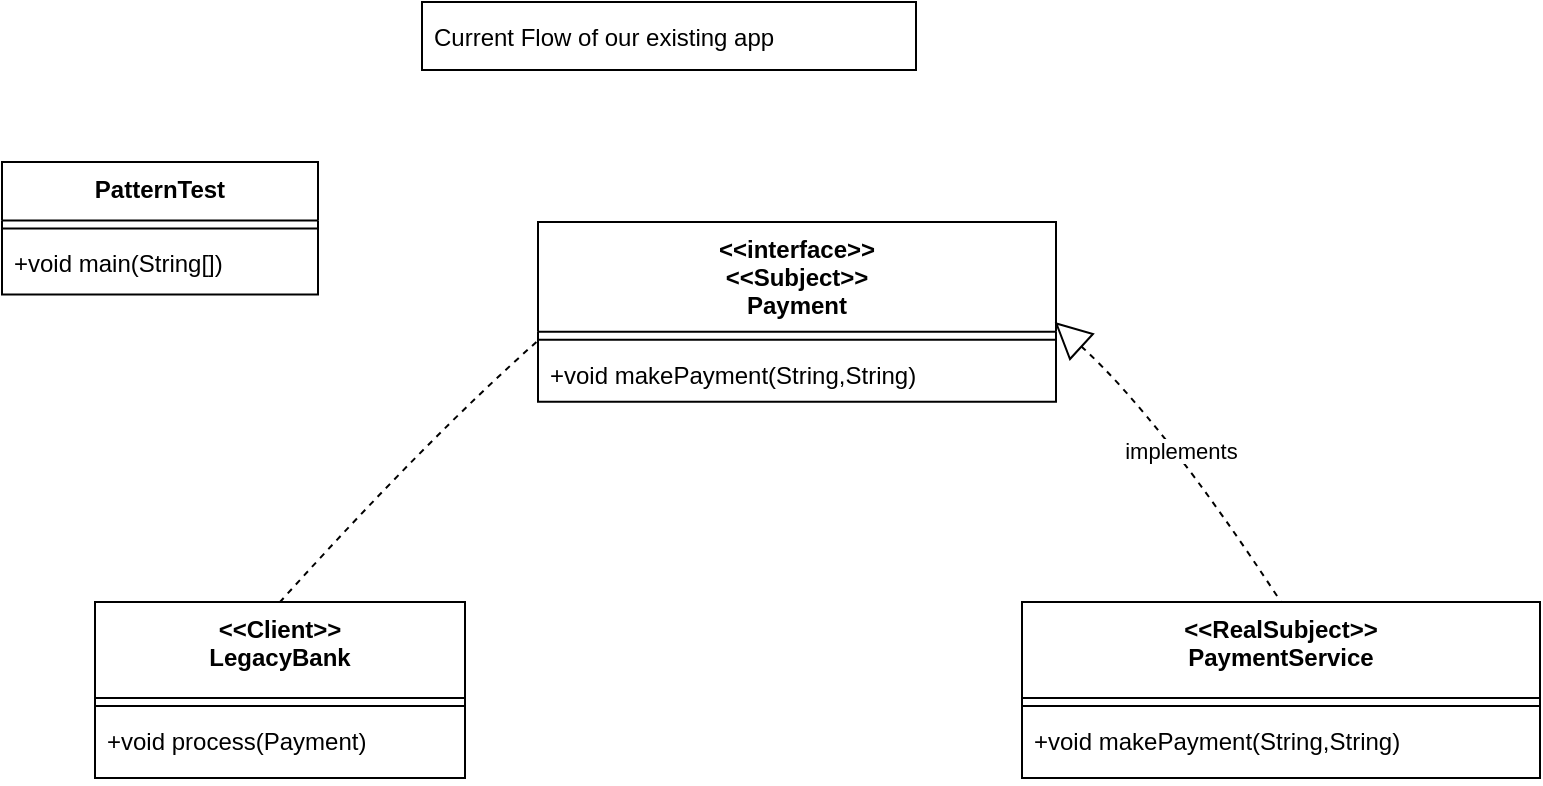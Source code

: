 <mxfile version="24.5.5" type="github">
  <diagram name="Page-1" id="CPZjo6AZPYOs9dmdvTmk">
    <mxGraphModel dx="1434" dy="707" grid="1" gridSize="10" guides="1" tooltips="1" connect="1" arrows="1" fold="1" page="1" pageScale="1" pageWidth="850" pageHeight="1100" math="0" shadow="0">
      <root>
        <mxCell id="0" />
        <mxCell id="1" parent="0" />
        <mxCell id="PAHaKMEjMDfKcpDdpYia-1" value="PatternTest" style="swimlane;fontStyle=1;align=center;verticalAlign=top;childLayout=stackLayout;horizontal=1;startSize=29.2;horizontalStack=0;resizeParent=1;resizeParentMax=0;resizeLast=0;collapsible=0;marginBottom=0;" vertex="1" parent="1">
          <mxGeometry x="70" y="140" width="158" height="66.2" as="geometry" />
        </mxCell>
        <mxCell id="PAHaKMEjMDfKcpDdpYia-2" style="line;strokeWidth=1;fillColor=none;align=left;verticalAlign=middle;spacingTop=-1;spacingLeft=3;spacingRight=3;rotatable=0;labelPosition=right;points=[];portConstraint=eastwest;strokeColor=inherit;" vertex="1" parent="PAHaKMEjMDfKcpDdpYia-1">
          <mxGeometry y="29.2" width="158" height="8" as="geometry" />
        </mxCell>
        <mxCell id="PAHaKMEjMDfKcpDdpYia-3" value="+void main(String[])" style="text;strokeColor=none;fillColor=none;align=left;verticalAlign=top;spacingLeft=4;spacingRight=4;overflow=hidden;rotatable=0;points=[[0,0.5],[1,0.5]];portConstraint=eastwest;" vertex="1" parent="PAHaKMEjMDfKcpDdpYia-1">
          <mxGeometry y="37.2" width="158" height="29" as="geometry" />
        </mxCell>
        <mxCell id="PAHaKMEjMDfKcpDdpYia-4" value="&lt;&lt;Client&gt;&gt;&#xa;LegacyBank" style="swimlane;fontStyle=1;align=center;verticalAlign=top;childLayout=stackLayout;horizontal=1;startSize=48;horizontalStack=0;resizeParent=1;resizeParentMax=0;resizeLast=0;collapsible=0;marginBottom=0;" vertex="1" parent="1">
          <mxGeometry x="116.5" y="360" width="185" height="88" as="geometry" />
        </mxCell>
        <mxCell id="PAHaKMEjMDfKcpDdpYia-5" style="line;strokeWidth=1;fillColor=none;align=left;verticalAlign=middle;spacingTop=-1;spacingLeft=3;spacingRight=3;rotatable=0;labelPosition=right;points=[];portConstraint=eastwest;strokeColor=inherit;" vertex="1" parent="PAHaKMEjMDfKcpDdpYia-4">
          <mxGeometry y="48" width="185" height="8" as="geometry" />
        </mxCell>
        <mxCell id="PAHaKMEjMDfKcpDdpYia-6" value="+void process(Payment)" style="text;strokeColor=none;fillColor=none;align=left;verticalAlign=top;spacingLeft=4;spacingRight=4;overflow=hidden;rotatable=0;points=[[0,0.5],[1,0.5]];portConstraint=eastwest;" vertex="1" parent="PAHaKMEjMDfKcpDdpYia-4">
          <mxGeometry y="56" width="185" height="32" as="geometry" />
        </mxCell>
        <mxCell id="PAHaKMEjMDfKcpDdpYia-7" value="&lt;&lt;interface&gt;&gt;&#xa;&lt;&lt;Subject&gt;&gt;&#xa;Payment" style="swimlane;fontStyle=1;align=center;verticalAlign=top;childLayout=stackLayout;horizontal=1;startSize=54.857;horizontalStack=0;resizeParent=1;resizeParentMax=0;resizeLast=0;collapsible=0;marginBottom=0;" vertex="1" parent="1">
          <mxGeometry x="338" y="170" width="259" height="89.857" as="geometry" />
        </mxCell>
        <mxCell id="PAHaKMEjMDfKcpDdpYia-8" style="line;strokeWidth=1;fillColor=none;align=left;verticalAlign=middle;spacingTop=-1;spacingLeft=3;spacingRight=3;rotatable=0;labelPosition=right;points=[];portConstraint=eastwest;strokeColor=inherit;" vertex="1" parent="PAHaKMEjMDfKcpDdpYia-7">
          <mxGeometry y="54.857" width="259" height="8" as="geometry" />
        </mxCell>
        <mxCell id="PAHaKMEjMDfKcpDdpYia-9" value="+void makePayment(String,String)" style="text;strokeColor=none;fillColor=none;align=left;verticalAlign=top;spacingLeft=4;spacingRight=4;overflow=hidden;rotatable=0;points=[[0,0.5],[1,0.5]];portConstraint=eastwest;" vertex="1" parent="PAHaKMEjMDfKcpDdpYia-7">
          <mxGeometry y="62.857" width="259" height="27" as="geometry" />
        </mxCell>
        <mxCell id="PAHaKMEjMDfKcpDdpYia-10" value="&lt;&lt;RealSubject&gt;&gt;&#xa;PaymentService" style="swimlane;fontStyle=1;align=center;verticalAlign=top;childLayout=stackLayout;horizontal=1;startSize=48;horizontalStack=0;resizeParent=1;resizeParentMax=0;resizeLast=0;collapsible=0;marginBottom=0;" vertex="1" parent="1">
          <mxGeometry x="580" y="360" width="259" height="88" as="geometry" />
        </mxCell>
        <mxCell id="PAHaKMEjMDfKcpDdpYia-11" style="line;strokeWidth=1;fillColor=none;align=left;verticalAlign=middle;spacingTop=-1;spacingLeft=3;spacingRight=3;rotatable=0;labelPosition=right;points=[];portConstraint=eastwest;strokeColor=inherit;" vertex="1" parent="PAHaKMEjMDfKcpDdpYia-10">
          <mxGeometry y="48" width="259" height="8" as="geometry" />
        </mxCell>
        <mxCell id="PAHaKMEjMDfKcpDdpYia-12" value="+void makePayment(String,String)" style="text;strokeColor=none;fillColor=none;align=left;verticalAlign=top;spacingLeft=4;spacingRight=4;overflow=hidden;rotatable=0;points=[[0,0.5],[1,0.5]];portConstraint=eastwest;" vertex="1" parent="PAHaKMEjMDfKcpDdpYia-10">
          <mxGeometry y="56" width="259" height="32" as="geometry" />
        </mxCell>
        <mxCell id="PAHaKMEjMDfKcpDdpYia-13" value="Current Flow of our existing app" style="align=left;spacingLeft=4;" vertex="1" parent="1">
          <mxGeometry x="280" y="60" width="247" height="34" as="geometry" />
        </mxCell>
        <mxCell id="PAHaKMEjMDfKcpDdpYia-14" value="" style="curved=1;dashed=1;startArrow=none;endArrow=none;exitX=0.19;exitY=1;entryX=0.5;entryY=0;rounded=0;" edge="1" parent="1" target="PAHaKMEjMDfKcpDdpYia-4">
          <mxGeometry relative="1" as="geometry">
            <Array as="points">
              <mxPoint x="282" y="279.14" />
            </Array>
            <mxPoint x="337.21" y="229.997" as="sourcePoint" />
          </mxGeometry>
        </mxCell>
        <mxCell id="PAHaKMEjMDfKcpDdpYia-15" value="implements" style="curved=1;dashed=1;startArrow=block;startSize=16;startFill=0;endArrow=none;exitX=0.82;exitY=1;entryX=0.5;entryY=0;rounded=0;" edge="1" parent="1" target="PAHaKMEjMDfKcpDdpYia-10">
          <mxGeometry relative="1" as="geometry">
            <Array as="points">
              <mxPoint x="650" y="269.14" />
            </Array>
            <mxPoint x="596.38" y="219.997" as="sourcePoint" />
          </mxGeometry>
        </mxCell>
      </root>
    </mxGraphModel>
  </diagram>
</mxfile>
